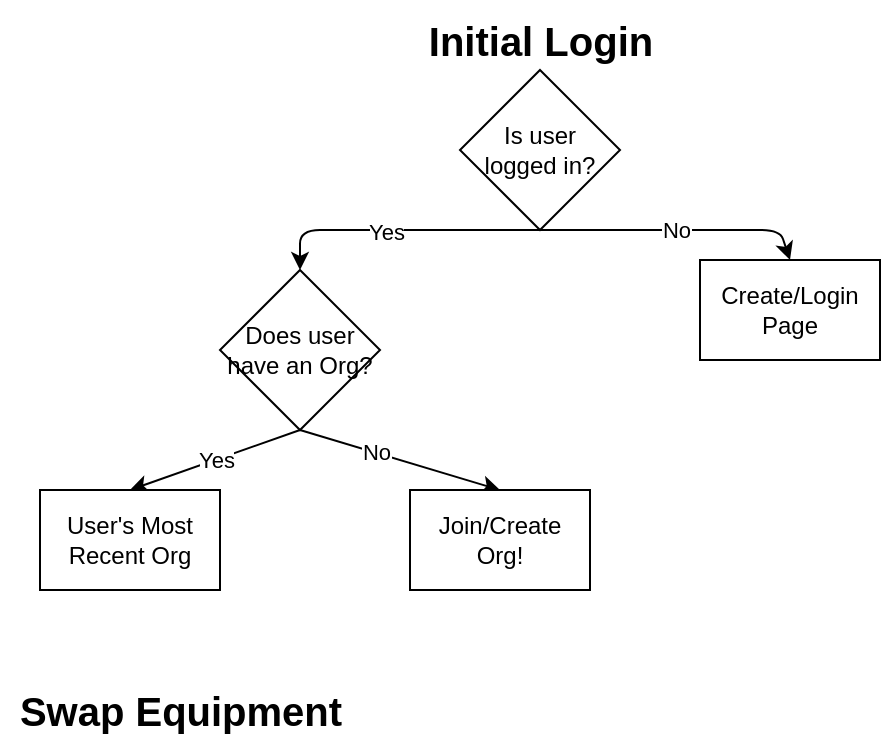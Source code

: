 <mxfile>
    <diagram id="gPNVLld27s6Lsy3nYgX-" name="Page-1">
        <mxGraphModel dx="1076" dy="291" grid="1" gridSize="10" guides="1" tooltips="1" connect="1" arrows="1" fold="1" page="1" pageScale="1" pageWidth="850" pageHeight="1100" math="0" shadow="0">
            <root>
                <mxCell id="0"/>
                <mxCell id="1" parent="0"/>
                <mxCell id="11" value="No" style="edgeStyle=none;html=1;exitX=0.5;exitY=1;exitDx=0;exitDy=0;entryX=0.5;entryY=0;entryDx=0;entryDy=0;" edge="1" parent="1" source="5" target="10">
                    <mxGeometry relative="1" as="geometry">
                        <Array as="points">
                            <mxPoint x="520" y="120"/>
                        </Array>
                    </mxGeometry>
                </mxCell>
                <mxCell id="12" style="edgeStyle=none;html=1;exitX=0.5;exitY=1;exitDx=0;exitDy=0;entryX=0.5;entryY=0;entryDx=0;entryDy=0;" edge="1" parent="1" source="5" target="9">
                    <mxGeometry relative="1" as="geometry">
                        <Array as="points">
                            <mxPoint x="280" y="120"/>
                        </Array>
                    </mxGeometry>
                </mxCell>
                <mxCell id="13" value="Yes" style="edgeLabel;html=1;align=center;verticalAlign=middle;resizable=0;points=[];" vertex="1" connectable="0" parent="12">
                    <mxGeometry x="0.11" y="1" relative="1" as="geometry">
                        <mxPoint as="offset"/>
                    </mxGeometry>
                </mxCell>
                <mxCell id="5" value="Is user &lt;br&gt;logged in?" style="rhombus;whiteSpace=wrap;html=1;" vertex="1" parent="1">
                    <mxGeometry x="360" y="40" width="80" height="80" as="geometry"/>
                </mxCell>
                <mxCell id="17" value="Yes" style="edgeStyle=none;html=1;exitX=0.5;exitY=1;exitDx=0;exitDy=0;entryX=0.5;entryY=0;entryDx=0;entryDy=0;" edge="1" parent="1" source="9" target="15">
                    <mxGeometry relative="1" as="geometry"/>
                </mxCell>
                <mxCell id="18" style="edgeStyle=none;html=1;exitX=0.5;exitY=1;exitDx=0;exitDy=0;entryX=0.5;entryY=0;entryDx=0;entryDy=0;" edge="1" parent="1" source="9" target="16">
                    <mxGeometry relative="1" as="geometry"/>
                </mxCell>
                <mxCell id="19" value="No" style="edgeLabel;html=1;align=center;verticalAlign=middle;resizable=0;points=[];" vertex="1" connectable="0" parent="18">
                    <mxGeometry x="-0.256" relative="1" as="geometry">
                        <mxPoint as="offset"/>
                    </mxGeometry>
                </mxCell>
                <mxCell id="9" value="Does user&lt;br&gt;have an Org?" style="rhombus;whiteSpace=wrap;html=1;" vertex="1" parent="1">
                    <mxGeometry x="240" y="140" width="80" height="80" as="geometry"/>
                </mxCell>
                <mxCell id="10" value="Create/Login&lt;br&gt;Page" style="whiteSpace=wrap;html=1;" vertex="1" parent="1">
                    <mxGeometry x="480" y="135" width="90" height="50" as="geometry"/>
                </mxCell>
                <mxCell id="15" value="User's Most&lt;br&gt;Recent Org" style="whiteSpace=wrap;html=1;" vertex="1" parent="1">
                    <mxGeometry x="150" y="250" width="90" height="50" as="geometry"/>
                </mxCell>
                <mxCell id="16" value="Join/Create Org!" style="whiteSpace=wrap;html=1;" vertex="1" parent="1">
                    <mxGeometry x="335" y="250" width="90" height="50" as="geometry"/>
                </mxCell>
                <mxCell id="21" value="&lt;font style=&quot;font-size: 20px;&quot;&gt;&lt;b&gt;Initial Login&lt;/b&gt;&lt;/font&gt;" style="text;html=1;align=center;verticalAlign=middle;resizable=0;points=[];autosize=1;strokeColor=none;fillColor=none;" vertex="1" parent="1">
                    <mxGeometry x="330" y="5" width="140" height="40" as="geometry"/>
                </mxCell>
                <mxCell id="22" value="&lt;font style=&quot;font-size: 20px;&quot;&gt;&lt;b&gt;Swap Equipment&lt;/b&gt;&lt;/font&gt;" style="text;html=1;align=center;verticalAlign=middle;resizable=0;points=[];autosize=1;strokeColor=none;fillColor=none;" vertex="1" parent="1">
                    <mxGeometry x="130" y="340" width="180" height="40" as="geometry"/>
                </mxCell>
            </root>
        </mxGraphModel>
    </diagram>
</mxfile>